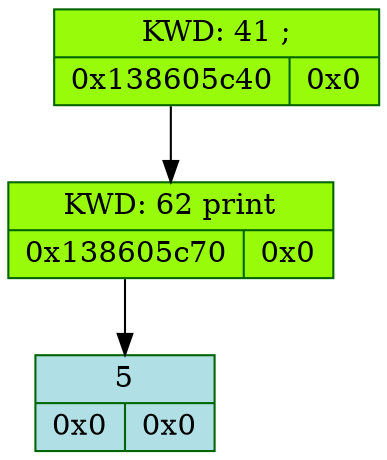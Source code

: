 digraph D{
	rankdir = TB

	node_5240807168 [color = "darkgreen", style = "filled", shape = "record", fillcolor = "#98FB9" label = "{KWD: 41 ;  | {<fl5240807168> 0x138605c40 | <fr5240807168> 0x0}}"]
	node_5240807168: <fl5240807168> -> node_5240806464 [color = "black", arrowhead = "normal", label = ""]
	node_5240806464 [color = "darkgreen", style = "filled", shape = "record", fillcolor = "#98FB9" label = "{KWD: 62 print  | {<fl5240806464> 0x138605c70 | <fr5240806464> 0x0}}"]
	node_5240806464: <fl5240806464> -> node_5240806512 [color = "black", arrowhead = "normal", label = ""]
	node_5240806512 [color = "darkgreen", style = "filled", shape = "record", fillcolor = "#B0E0E6" label = "{5  | {<fl5240806512> 0x0 | <fr5240806512> 0x0}}"]
}